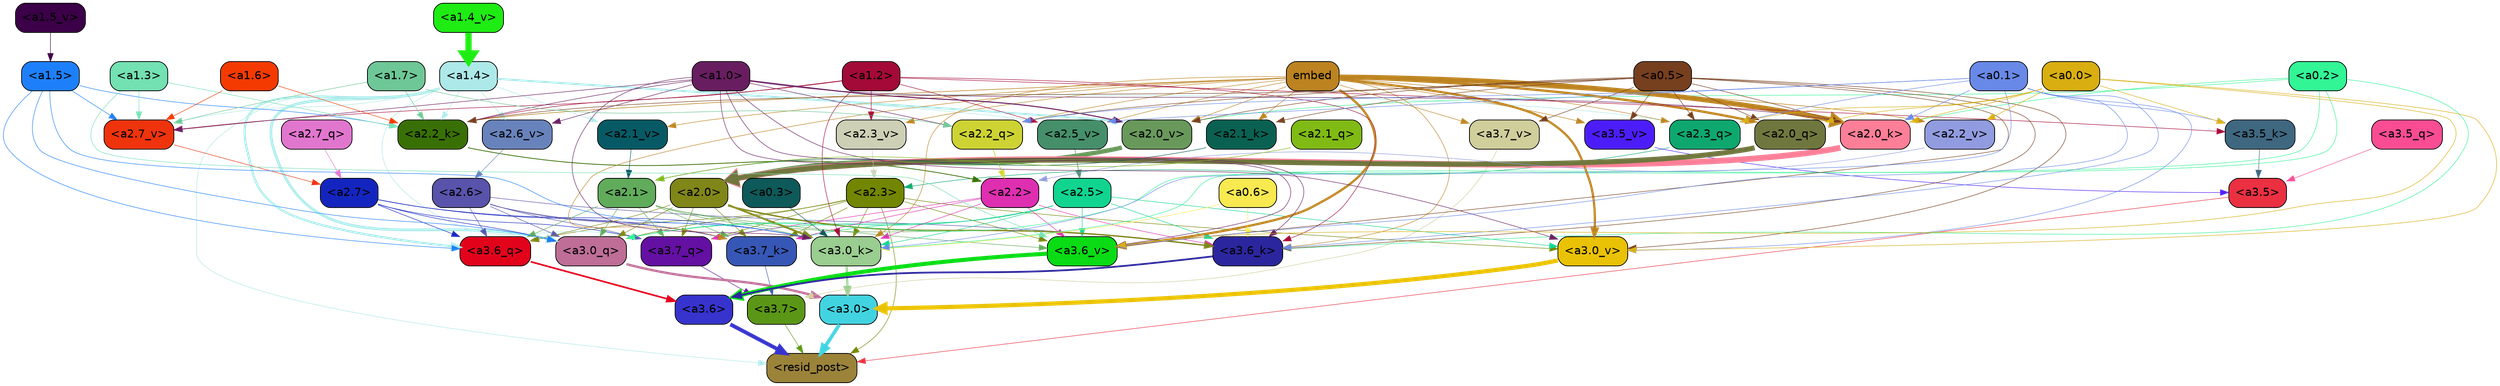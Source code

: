 strict digraph "" {
	graph [bgcolor=transparent,
		layout=dot,
		overlap=false,
		splines=true
	];
	"<a3.7>"	[color=black,
		fillcolor="#5b9716",
		fontname=Helvetica,
		shape=box,
		style="filled, rounded"];
	"<resid_post>"	[color=black,
		fillcolor="#9b8339",
		fontname=Helvetica,
		shape=box,
		style="filled, rounded"];
	"<a3.7>" -> "<resid_post>"	[color="#5b9716",
		penwidth=0.6];
	"<a3.6>"	[color=black,
		fillcolor="#3733cd",
		fontname=Helvetica,
		shape=box,
		style="filled, rounded"];
	"<a3.6>" -> "<resid_post>"	[color="#3733cd",
		penwidth=4.646730065345764];
	"<a3.5>"	[color=black,
		fillcolor="#ea3041",
		fontname=Helvetica,
		shape=box,
		style="filled, rounded"];
	"<a3.5>" -> "<resid_post>"	[color="#ea3041",
		penwidth=0.6];
	"<a3.0>"	[color=black,
		fillcolor="#42d3e1",
		fontname=Helvetica,
		shape=box,
		style="filled, rounded"];
	"<a3.0>" -> "<resid_post>"	[color="#42d3e1",
		penwidth=4.323132634162903];
	"<a2.3>"	[color=black,
		fillcolor="#738600",
		fontname=Helvetica,
		shape=box,
		style="filled, rounded"];
	"<a2.3>" -> "<resid_post>"	[color="#738600",
		penwidth=0.6];
	"<a3.7_q>"	[color=black,
		fillcolor="#6410a3",
		fontname=Helvetica,
		shape=box,
		style="filled, rounded"];
	"<a2.3>" -> "<a3.7_q>"	[color="#738600",
		penwidth=0.6];
	"<a3.6_q>"	[color=black,
		fillcolor="#e2031b",
		fontname=Helvetica,
		shape=box,
		style="filled, rounded"];
	"<a2.3>" -> "<a3.6_q>"	[color="#738600",
		penwidth=0.6];
	"<a3.0_q>"	[color=black,
		fillcolor="#be6e97",
		fontname=Helvetica,
		shape=box,
		style="filled, rounded"];
	"<a2.3>" -> "<a3.0_q>"	[color="#738600",
		penwidth=0.6];
	"<a3.7_k>"	[color=black,
		fillcolor="#3757b6",
		fontname=Helvetica,
		shape=box,
		style="filled, rounded"];
	"<a2.3>" -> "<a3.7_k>"	[color="#738600",
		penwidth=0.6];
	"<a3.0_k>"	[color=black,
		fillcolor="#9acd90",
		fontname=Helvetica,
		shape=box,
		style="filled, rounded"];
	"<a2.3>" -> "<a3.0_k>"	[color="#738600",
		penwidth=0.6];
	"<a3.6_v>"	[color=black,
		fillcolor="#09db14",
		fontname=Helvetica,
		shape=box,
		style="filled, rounded"];
	"<a2.3>" -> "<a3.6_v>"	[color="#738600",
		penwidth=0.6];
	"<a3.0_v>"	[color=black,
		fillcolor="#e9c205",
		fontname=Helvetica,
		shape=box,
		style="filled, rounded"];
	"<a2.3>" -> "<a3.0_v>"	[color="#738600",
		penwidth=0.6];
	"<a1.4>"	[color=black,
		fillcolor="#ade9e8",
		fontname=Helvetica,
		shape=box,
		style="filled, rounded"];
	"<a1.4>" -> "<resid_post>"	[color="#ade9e8",
		penwidth=0.6];
	"<a1.4>" -> "<a3.7_q>"	[color="#ade9e8",
		penwidth=0.6];
	"<a1.4>" -> "<a3.6_q>"	[color="#ade9e8",
		penwidth=2.700703263282776];
	"<a1.4>" -> "<a3.0_q>"	[color="#ade9e8",
		penwidth=3.34255850315094];
	"<a2.3_q>"	[color=black,
		fillcolor="#0ea86f",
		fontname=Helvetica,
		shape=box,
		style="filled, rounded"];
	"<a1.4>" -> "<a2.3_q>"	[color="#ade9e8",
		penwidth=0.6];
	"<a2.2_k>"	[color=black,
		fillcolor="#397005",
		fontname=Helvetica,
		shape=box,
		style="filled, rounded"];
	"<a1.4>" -> "<a2.2_k>"	[color="#ade9e8",
		penwidth=0.6];
	"<a2.7_v>"	[color=black,
		fillcolor="#ee330d",
		fontname=Helvetica,
		shape=box,
		style="filled, rounded"];
	"<a1.4>" -> "<a2.7_v>"	[color="#ade9e8",
		penwidth=0.6];
	"<a2.6_v>"	[color=black,
		fillcolor="#6883bc",
		fontname=Helvetica,
		shape=box,
		style="filled, rounded"];
	"<a1.4>" -> "<a2.6_v>"	[color="#ade9e8",
		penwidth=0.6];
	"<a2.5_v>"	[color=black,
		fillcolor="#458f6a",
		fontname=Helvetica,
		shape=box,
		style="filled, rounded"];
	"<a1.4>" -> "<a2.5_v>"	[color="#ade9e8",
		penwidth=0.6];
	"<a2.1_v>"	[color=black,
		fillcolor="#075a65",
		fontname=Helvetica,
		shape=box,
		style="filled, rounded"];
	"<a1.4>" -> "<a2.1_v>"	[color="#ade9e8",
		penwidth=0.6];
	"<a2.0_v>"	[color=black,
		fillcolor="#68995b",
		fontname=Helvetica,
		shape=box,
		style="filled, rounded"];
	"<a1.4>" -> "<a2.0_v>"	[color="#ade9e8",
		penwidth=2.387977123260498];
	"<a3.7_q>" -> "<a3.7>"	[color="#6410a3",
		penwidth=0.6];
	"<a3.6_q>" -> "<a3.6>"	[color="#e2031b",
		penwidth=2.03758105635643];
	"<a3.5_q>"	[color=black,
		fillcolor="#fa4c93",
		fontname=Helvetica,
		shape=box,
		style="filled, rounded"];
	"<a3.5_q>" -> "<a3.5>"	[color="#fa4c93",
		penwidth=0.6];
	"<a3.0_q>" -> "<a3.0>"	[color="#be6e97",
		penwidth=2.8638100624084473];
	"<a3.7_k>" -> "<a3.7>"	[color="#3757b6",
		penwidth=0.6];
	"<a3.6_k>"	[color=black,
		fillcolor="#2b269d",
		fontname=Helvetica,
		shape=box,
		style="filled, rounded"];
	"<a3.6_k>" -> "<a3.6>"	[color="#2b269d",
		penwidth=2.174198240041733];
	"<a3.5_k>"	[color=black,
		fillcolor="#3f6780",
		fontname=Helvetica,
		shape=box,
		style="filled, rounded"];
	"<a3.5_k>" -> "<a3.5>"	[color="#3f6780",
		penwidth=0.6];
	"<a3.0_k>" -> "<a3.0>"	[color="#9acd90",
		penwidth=2.6274144649505615];
	"<a3.7_v>"	[color=black,
		fillcolor="#d0ce9b",
		fontname=Helvetica,
		shape=box,
		style="filled, rounded"];
	"<a3.7_v>" -> "<a3.7>"	[color="#d0ce9b",
		penwidth=0.6];
	"<a3.6_v>" -> "<a3.6>"	[color="#09db14",
		penwidth=5.002329230308533];
	"<a3.5_v>"	[color=black,
		fillcolor="#4c1df9",
		fontname=Helvetica,
		shape=box,
		style="filled, rounded"];
	"<a3.5_v>" -> "<a3.5>"	[color="#4c1df9",
		penwidth=0.6];
	"<a3.0_v>" -> "<a3.0>"	[color="#e9c205",
		penwidth=5.188832879066467];
	"<a2.7>"	[color=black,
		fillcolor="#1425bf",
		fontname=Helvetica,
		shape=box,
		style="filled, rounded"];
	"<a2.7>" -> "<a3.7_q>"	[color="#1425bf",
		penwidth=0.6];
	"<a2.7>" -> "<a3.6_q>"	[color="#1425bf",
		penwidth=0.6];
	"<a2.7>" -> "<a3.0_q>"	[color="#1425bf",
		penwidth=0.6];
	"<a2.7>" -> "<a3.7_k>"	[color="#1425bf",
		penwidth=0.6];
	"<a2.7>" -> "<a3.0_k>"	[color="#1425bf",
		penwidth=0.6];
	"<a2.6>"	[color=black,
		fillcolor="#5953ab",
		fontname=Helvetica,
		shape=box,
		style="filled, rounded"];
	"<a2.6>" -> "<a3.7_q>"	[color="#5953ab",
		penwidth=0.6];
	"<a2.6>" -> "<a3.6_q>"	[color="#5953ab",
		penwidth=0.6];
	"<a2.6>" -> "<a3.0_q>"	[color="#5953ab",
		penwidth=0.6];
	"<a2.6>" -> "<a3.7_k>"	[color="#5953ab",
		penwidth=0.6];
	"<a2.6>" -> "<a3.6_k>"	[color="#5953ab",
		penwidth=0.6];
	"<a2.6>" -> "<a3.0_k>"	[color="#5953ab",
		penwidth=0.6];
	"<a2.5>"	[color=black,
		fillcolor="#11d58f",
		fontname=Helvetica,
		shape=box,
		style="filled, rounded"];
	"<a2.5>" -> "<a3.7_q>"	[color="#11d58f",
		penwidth=0.6];
	"<a2.5>" -> "<a3.0_q>"	[color="#11d58f",
		penwidth=0.6];
	"<a2.5>" -> "<a3.7_k>"	[color="#11d58f",
		penwidth=0.6];
	"<a2.5>" -> "<a3.6_k>"	[color="#11d58f",
		penwidth=0.6];
	"<a2.5>" -> "<a3.0_k>"	[color="#11d58f",
		penwidth=0.6];
	"<a2.5>" -> "<a3.6_v>"	[color="#11d58f",
		penwidth=0.6];
	"<a2.5>" -> "<a3.0_v>"	[color="#11d58f",
		penwidth=0.6];
	"<a2.2>"	[color=black,
		fillcolor="#de2fb1",
		fontname=Helvetica,
		shape=box,
		style="filled, rounded"];
	"<a2.2>" -> "<a3.7_q>"	[color="#de2fb1",
		penwidth=0.6];
	"<a2.2>" -> "<a3.7_k>"	[color="#de2fb1",
		penwidth=0.6];
	"<a2.2>" -> "<a3.6_k>"	[color="#de2fb1",
		penwidth=0.6];
	"<a2.2>" -> "<a3.0_k>"	[color="#de2fb1",
		penwidth=0.6];
	"<a2.2>" -> "<a3.6_v>"	[color="#de2fb1",
		penwidth=0.6];
	"<a2.1>"	[color=black,
		fillcolor="#60ac5b",
		fontname=Helvetica,
		shape=box,
		style="filled, rounded"];
	"<a2.1>" -> "<a3.7_q>"	[color="#60ac5b",
		penwidth=0.6];
	"<a2.1>" -> "<a3.6_q>"	[color="#60ac5b",
		penwidth=0.6];
	"<a2.1>" -> "<a3.0_q>"	[color="#60ac5b",
		penwidth=0.6];
	"<a2.1>" -> "<a3.7_k>"	[color="#60ac5b",
		penwidth=0.6];
	"<a2.1>" -> "<a3.6_k>"	[color="#60ac5b",
		penwidth=0.6];
	"<a2.1>" -> "<a3.0_k>"	[color="#60ac5b",
		penwidth=0.6];
	"<a2.1>" -> "<a3.6_v>"	[color="#60ac5b",
		penwidth=0.6];
	"<a2.0>"	[color=black,
		fillcolor="#808618",
		fontname=Helvetica,
		shape=box,
		style="filled, rounded"];
	"<a2.0>" -> "<a3.7_q>"	[color="#808618",
		penwidth=0.6];
	"<a2.0>" -> "<a3.6_q>"	[color="#808618",
		penwidth=0.6];
	"<a2.0>" -> "<a3.0_q>"	[color="#808618",
		penwidth=0.6];
	"<a2.0>" -> "<a3.7_k>"	[color="#808618",
		penwidth=0.6];
	"<a2.0>" -> "<a3.6_k>"	[color="#808618",
		penwidth=1.6454488784074783];
	"<a2.0>" -> "<a3.0_k>"	[color="#808618",
		penwidth=2.2218968719244003];
	"<a1.5>"	[color=black,
		fillcolor="#1d80fa",
		fontname=Helvetica,
		shape=box,
		style="filled, rounded"];
	"<a1.5>" -> "<a3.6_q>"	[color="#1d80fa",
		penwidth=0.6];
	"<a1.5>" -> "<a3.0_q>"	[color="#1d80fa",
		penwidth=0.6];
	"<a1.5>" -> "<a3.0_k>"	[color="#1d80fa",
		penwidth=0.6];
	"<a1.5>" -> "<a2.2_k>"	[color="#1d80fa",
		penwidth=0.6];
	"<a1.5>" -> "<a2.7_v>"	[color="#1d80fa",
		penwidth=0.6];
	"<a0.2>"	[color=black,
		fillcolor="#32f596",
		fontname=Helvetica,
		shape=box,
		style="filled, rounded"];
	"<a0.2>" -> "<a3.0_q>"	[color="#32f596",
		penwidth=0.6];
	"<a0.2>" -> "<a3.6_k>"	[color="#32f596",
		penwidth=0.6];
	"<a0.2>" -> "<a3.0_k>"	[color="#32f596",
		penwidth=0.6];
	"<a2.0_k>"	[color=black,
		fillcolor="#fd7e97",
		fontname=Helvetica,
		shape=box,
		style="filled, rounded"];
	"<a0.2>" -> "<a2.0_k>"	[color="#32f596",
		penwidth=0.6];
	"<a0.2>" -> "<a2.0_v>"	[color="#32f596",
		penwidth=0.6];
	embed	[color=black,
		fillcolor="#bc8320",
		fontname=Helvetica,
		shape=box,
		style="filled, rounded"];
	embed -> "<a3.7_k>"	[color="#bc8320",
		penwidth=0.6];
	embed -> "<a3.6_k>"	[color="#bc8320",
		penwidth=0.6];
	embed -> "<a3.0_k>"	[color="#bc8320",
		penwidth=0.6];
	embed -> "<a3.7_v>"	[color="#bc8320",
		penwidth=0.6];
	embed -> "<a3.6_v>"	[color="#bc8320",
		penwidth=2.8301228284835815];
	embed -> "<a3.5_v>"	[color="#bc8320",
		penwidth=0.6];
	embed -> "<a3.0_v>"	[color="#bc8320",
		penwidth=2.7660785913467407];
	embed -> "<a2.3_q>"	[color="#bc8320",
		penwidth=0.6];
	"<a2.2_q>"	[color=black,
		fillcolor="#ced334",
		fontname=Helvetica,
		shape=box,
		style="filled, rounded"];
	embed -> "<a2.2_q>"	[color="#bc8320",
		penwidth=0.6];
	"<a2.0_q>"	[color=black,
		fillcolor="#70773e",
		fontname=Helvetica,
		shape=box,
		style="filled, rounded"];
	embed -> "<a2.0_q>"	[color="#bc8320",
		penwidth=2.918822765350342];
	embed -> "<a2.2_k>"	[color="#bc8320",
		penwidth=0.7099294662475586];
	"<a2.1_k>"	[color=black,
		fillcolor="#0a6151",
		fontname=Helvetica,
		shape=box,
		style="filled, rounded"];
	embed -> "<a2.1_k>"	[color="#bc8320",
		penwidth=0.6];
	embed -> "<a2.0_k>"	[color="#bc8320",
		penwidth=6.075345039367676];
	embed -> "<a2.5_v>"	[color="#bc8320",
		penwidth=0.6];
	"<a2.3_v>"	[color=black,
		fillcolor="#ced0b6",
		fontname=Helvetica,
		shape=box,
		style="filled, rounded"];
	embed -> "<a2.3_v>"	[color="#bc8320",
		penwidth=0.6];
	"<a2.2_v>"	[color=black,
		fillcolor="#919bdf",
		fontname=Helvetica,
		shape=box,
		style="filled, rounded"];
	embed -> "<a2.2_v>"	[color="#bc8320",
		penwidth=0.6909599304199219];
	embed -> "<a2.1_v>"	[color="#bc8320",
		penwidth=0.6];
	embed -> "<a2.0_v>"	[color="#bc8320",
		penwidth=0.6];
	"<a1.2>"	[color=black,
		fillcolor="#a40a37",
		fontname=Helvetica,
		shape=box,
		style="filled, rounded"];
	"<a1.2>" -> "<a3.6_k>"	[color="#a40a37",
		penwidth=0.6];
	"<a1.2>" -> "<a3.5_k>"	[color="#a40a37",
		penwidth=0.6];
	"<a1.2>" -> "<a3.0_k>"	[color="#a40a37",
		penwidth=0.6];
	"<a1.2>" -> "<a2.2_k>"	[color="#a40a37",
		penwidth=0.6];
	"<a1.2>" -> "<a2.7_v>"	[color="#a40a37",
		penwidth=0.6];
	"<a1.2>" -> "<a2.5_v>"	[color="#a40a37",
		penwidth=0.6];
	"<a1.2>" -> "<a2.3_v>"	[color="#a40a37",
		penwidth=0.6];
	"<a1.0>"	[color=black,
		fillcolor="#681d60",
		fontname=Helvetica,
		shape=box,
		style="filled, rounded"];
	"<a1.0>" -> "<a3.6_k>"	[color="#681d60",
		penwidth=0.6];
	"<a1.0>" -> "<a3.0_k>"	[color="#681d60",
		penwidth=0.6];
	"<a1.0>" -> "<a3.6_v>"	[color="#681d60",
		penwidth=0.6];
	"<a1.0>" -> "<a3.0_v>"	[color="#681d60",
		penwidth=0.6];
	"<a1.0>" -> "<a2.2_q>"	[color="#681d60",
		penwidth=0.6];
	"<a1.0>" -> "<a2.2_k>"	[color="#681d60",
		penwidth=0.6];
	"<a1.0>" -> "<a2.0_k>"	[color="#681d60",
		penwidth=0.6];
	"<a1.0>" -> "<a2.7_v>"	[color="#681d60",
		penwidth=0.6];
	"<a1.0>" -> "<a2.6_v>"	[color="#681d60",
		penwidth=0.6];
	"<a1.0>" -> "<a2.0_v>"	[color="#681d60",
		penwidth=1.2435333728790283];
	"<a0.6>"	[color=black,
		fillcolor="#f7e94f",
		fontname=Helvetica,
		shape=box,
		style="filled, rounded"];
	"<a0.6>" -> "<a3.6_k>"	[color="#f7e94f",
		penwidth=0.6];
	"<a0.6>" -> "<a3.0_k>"	[color="#f7e94f",
		penwidth=0.6];
	"<a0.5>"	[color=black,
		fillcolor="#763f1e",
		fontname=Helvetica,
		shape=box,
		style="filled, rounded"];
	"<a0.5>" -> "<a3.6_k>"	[color="#763f1e",
		penwidth=0.6];
	"<a0.5>" -> "<a3.7_v>"	[color="#763f1e",
		penwidth=0.6];
	"<a0.5>" -> "<a3.6_v>"	[color="#763f1e",
		penwidth=0.6];
	"<a0.5>" -> "<a3.5_v>"	[color="#763f1e",
		penwidth=0.6];
	"<a0.5>" -> "<a3.0_v>"	[color="#763f1e",
		penwidth=0.6124261617660522];
	"<a0.5>" -> "<a2.3_q>"	[color="#763f1e",
		penwidth=0.6];
	"<a0.5>" -> "<a2.2_q>"	[color="#763f1e",
		penwidth=0.6];
	"<a0.5>" -> "<a2.0_q>"	[color="#763f1e",
		penwidth=0.6];
	"<a0.5>" -> "<a2.2_k>"	[color="#763f1e",
		penwidth=0.6];
	"<a0.5>" -> "<a2.1_k>"	[color="#763f1e",
		penwidth=0.6];
	"<a0.5>" -> "<a2.0_k>"	[color="#763f1e",
		penwidth=0.6112704277038574];
	"<a0.5>" -> "<a2.0_v>"	[color="#763f1e",
		penwidth=0.6];
	"<a0.1>"	[color=black,
		fillcolor="#6889e8",
		fontname=Helvetica,
		shape=box,
		style="filled, rounded"];
	"<a0.1>" -> "<a3.6_k>"	[color="#6889e8",
		penwidth=0.6];
	"<a0.1>" -> "<a3.5_k>"	[color="#6889e8",
		penwidth=0.6];
	"<a0.1>" -> "<a3.0_k>"	[color="#6889e8",
		penwidth=0.6];
	"<a0.1>" -> "<a3.6_v>"	[color="#6889e8",
		penwidth=0.6];
	"<a0.1>" -> "<a3.0_v>"	[color="#6889e8",
		penwidth=0.6];
	"<a0.1>" -> "<a2.3_q>"	[color="#6889e8",
		penwidth=0.6];
	"<a0.1>" -> "<a2.2_q>"	[color="#6889e8",
		penwidth=0.6];
	"<a0.1>" -> "<a2.0_k>"	[color="#6889e8",
		penwidth=0.6];
	"<a0.1>" -> "<a2.5_v>"	[color="#6889e8",
		penwidth=0.6];
	"<a0.0>"	[color=black,
		fillcolor="#d9ae10",
		fontname=Helvetica,
		shape=box,
		style="filled, rounded"];
	"<a0.0>" -> "<a3.5_k>"	[color="#d9ae10",
		penwidth=0.6];
	"<a0.0>" -> "<a3.6_v>"	[color="#d9ae10",
		penwidth=0.6];
	"<a0.0>" -> "<a3.0_v>"	[color="#d9ae10",
		penwidth=0.6];
	"<a0.0>" -> "<a2.3_q>"	[color="#d9ae10",
		penwidth=0.6];
	"<a0.0>" -> "<a2.0_q>"	[color="#d9ae10",
		penwidth=0.6];
	"<a0.0>" -> "<a2.0_k>"	[color="#d9ae10",
		penwidth=0.6];
	"<a0.0>" -> "<a2.2_v>"	[color="#d9ae10",
		penwidth=0.6];
	"<a0.3>"	[color=black,
		fillcolor="#0e5959",
		fontname=Helvetica,
		shape=box,
		style="filled, rounded"];
	"<a0.3>" -> "<a3.0_k>"	[color="#0e5959",
		penwidth=0.6];
	"<a1.3>"	[color=black,
		fillcolor="#73e1b2",
		fontname=Helvetica,
		shape=box,
		style="filled, rounded"];
	"<a1.3>" -> "<a3.6_v>"	[color="#73e1b2",
		penwidth=0.6];
	"<a1.3>" -> "<a2.2_k>"	[color="#73e1b2",
		penwidth=0.6];
	"<a1.3>" -> "<a2.7_v>"	[color="#73e1b2",
		penwidth=0.6];
	"<a2.7_q>"	[color=black,
		fillcolor="#e176ce",
		fontname=Helvetica,
		shape=box,
		style="filled, rounded"];
	"<a2.7_q>" -> "<a2.7>"	[color="#e176ce",
		penwidth=0.6];
	"<a2.3_q>" -> "<a2.3>"	[color="#0ea86f",
		penwidth=0.6];
	"<a2.2_q>" -> "<a2.2>"	[color="#ced334",
		penwidth=0.8114519119262695];
	"<a2.1_q>"	[color=black,
		fillcolor="#80ba15",
		fontname=Helvetica,
		shape=box,
		style="filled, rounded"];
	"<a2.1_q>" -> "<a2.1>"	[color="#80ba15",
		penwidth=0.6];
	"<a2.0_q>" -> "<a2.0>"	[color="#70773e",
		penwidth=6.2323237657547];
	"<a2.2_k>" -> "<a2.2>"	[color="#397005",
		penwidth=0.9331893920898438];
	"<a2.1_k>" -> "<a2.1>"	[color="#0a6151",
		penwidth=0.6];
	"<a2.0_k>" -> "<a2.0>"	[color="#fd7e97",
		penwidth=7.158664226531982];
	"<a2.7_v>" -> "<a2.7>"	[color="#ee330d",
		penwidth=0.6];
	"<a2.6_v>" -> "<a2.6>"	[color="#6883bc",
		penwidth=0.6];
	"<a2.5_v>" -> "<a2.5>"	[color="#458f6a",
		penwidth=0.6657319068908691];
	"<a2.3_v>" -> "<a2.3>"	[color="#ced0b6",
		penwidth=0.6];
	"<a2.2_v>" -> "<a2.2>"	[color="#919bdf",
		penwidth=0.6];
	"<a2.1_v>" -> "<a2.1>"	[color="#075a65",
		penwidth=0.6];
	"<a2.0_v>" -> "<a2.0>"	[color="#68995b",
		penwidth=5.380099236965179];
	"<a1.7>"	[color=black,
		fillcolor="#6ec796",
		fontname=Helvetica,
		shape=box,
		style="filled, rounded"];
	"<a1.7>" -> "<a2.2_q>"	[color="#6ec796",
		penwidth=0.6];
	"<a1.7>" -> "<a2.2_k>"	[color="#6ec796",
		penwidth=0.6];
	"<a1.7>" -> "<a2.7_v>"	[color="#6ec796",
		penwidth=0.6];
	"<a1.6>"	[color=black,
		fillcolor="#f43a01",
		fontname=Helvetica,
		shape=box,
		style="filled, rounded"];
	"<a1.6>" -> "<a2.2_k>"	[color="#f43a01",
		penwidth=0.6];
	"<a1.6>" -> "<a2.7_v>"	[color="#f43a01",
		penwidth=0.6];
	"<a1.5_v>"	[color=black,
		fillcolor="#3b0047",
		fontname=Helvetica,
		shape=box,
		style="filled, rounded"];
	"<a1.5_v>" -> "<a1.5>"	[color="#3b0047",
		penwidth=0.6];
	"<a1.4_v>"	[color=black,
		fillcolor="#1eec13",
		fontname=Helvetica,
		shape=box,
		style="filled, rounded"];
	"<a1.4_v>" -> "<a1.4>"	[color="#1eec13",
		penwidth=7.649995803833008];
}

